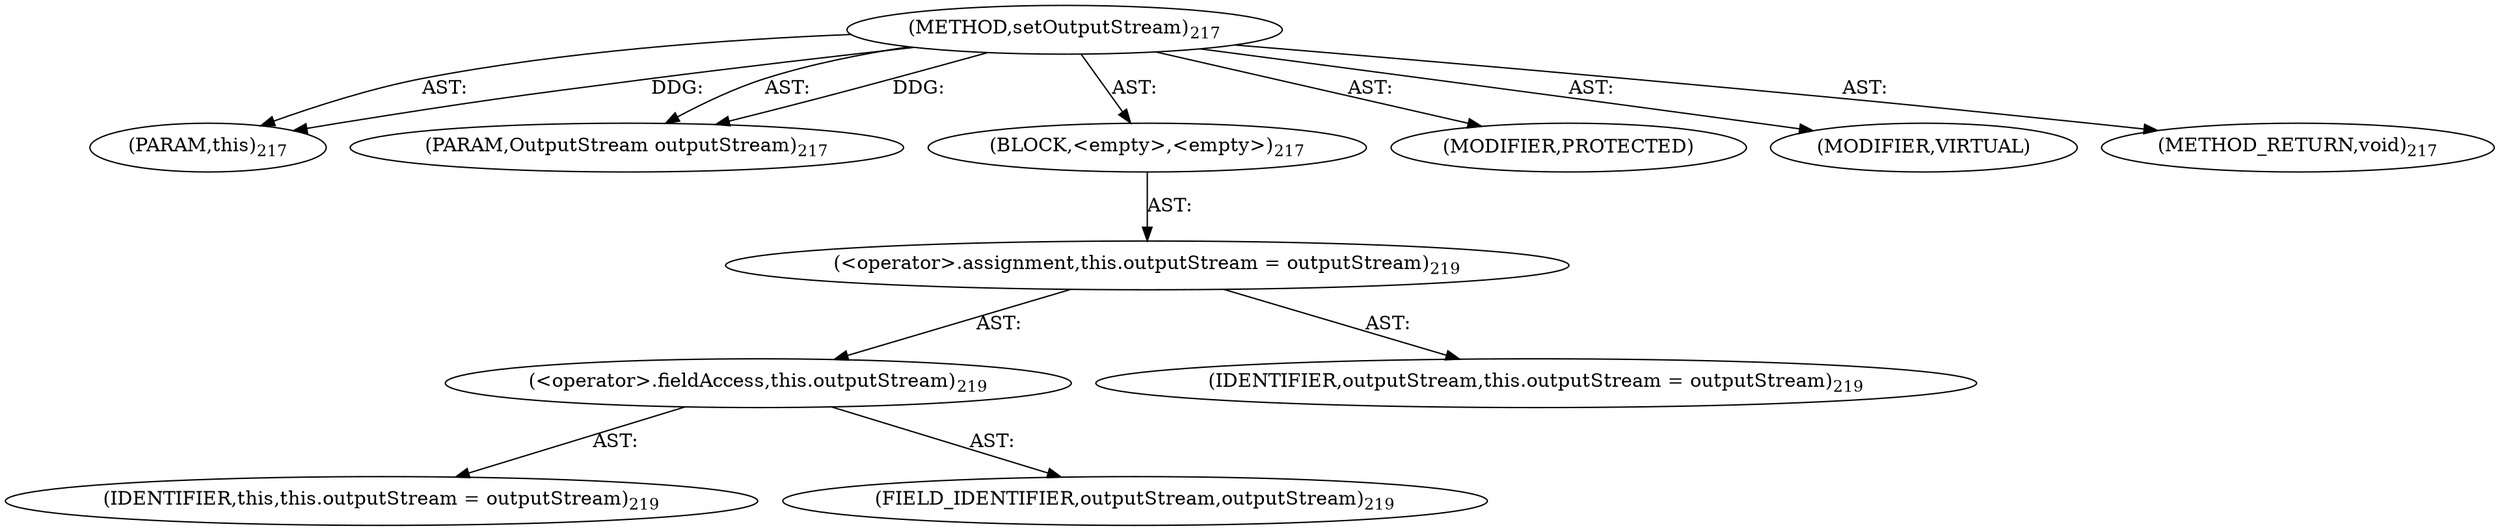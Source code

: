 digraph "setOutputStream" {  
"111669149699" [label = <(METHOD,setOutputStream)<SUB>217</SUB>> ]
"115964116994" [label = <(PARAM,this)<SUB>217</SUB>> ]
"115964117028" [label = <(PARAM,OutputStream outputStream)<SUB>217</SUB>> ]
"25769803781" [label = <(BLOCK,&lt;empty&gt;,&lt;empty&gt;)<SUB>217</SUB>> ]
"30064771112" [label = <(&lt;operator&gt;.assignment,this.outputStream = outputStream)<SUB>219</SUB>> ]
"30064771113" [label = <(&lt;operator&gt;.fieldAccess,this.outputStream)<SUB>219</SUB>> ]
"68719476742" [label = <(IDENTIFIER,this,this.outputStream = outputStream)<SUB>219</SUB>> ]
"55834574864" [label = <(FIELD_IDENTIFIER,outputStream,outputStream)<SUB>219</SUB>> ]
"68719476828" [label = <(IDENTIFIER,outputStream,this.outputStream = outputStream)<SUB>219</SUB>> ]
"133143986208" [label = <(MODIFIER,PROTECTED)> ]
"133143986209" [label = <(MODIFIER,VIRTUAL)> ]
"128849018883" [label = <(METHOD_RETURN,void)<SUB>217</SUB>> ]
  "111669149699" -> "115964116994"  [ label = "AST: "] 
  "111669149699" -> "115964117028"  [ label = "AST: "] 
  "111669149699" -> "25769803781"  [ label = "AST: "] 
  "111669149699" -> "133143986208"  [ label = "AST: "] 
  "111669149699" -> "133143986209"  [ label = "AST: "] 
  "111669149699" -> "128849018883"  [ label = "AST: "] 
  "25769803781" -> "30064771112"  [ label = "AST: "] 
  "30064771112" -> "30064771113"  [ label = "AST: "] 
  "30064771112" -> "68719476828"  [ label = "AST: "] 
  "30064771113" -> "68719476742"  [ label = "AST: "] 
  "30064771113" -> "55834574864"  [ label = "AST: "] 
  "111669149699" -> "115964116994"  [ label = "DDG: "] 
  "111669149699" -> "115964117028"  [ label = "DDG: "] 
}
